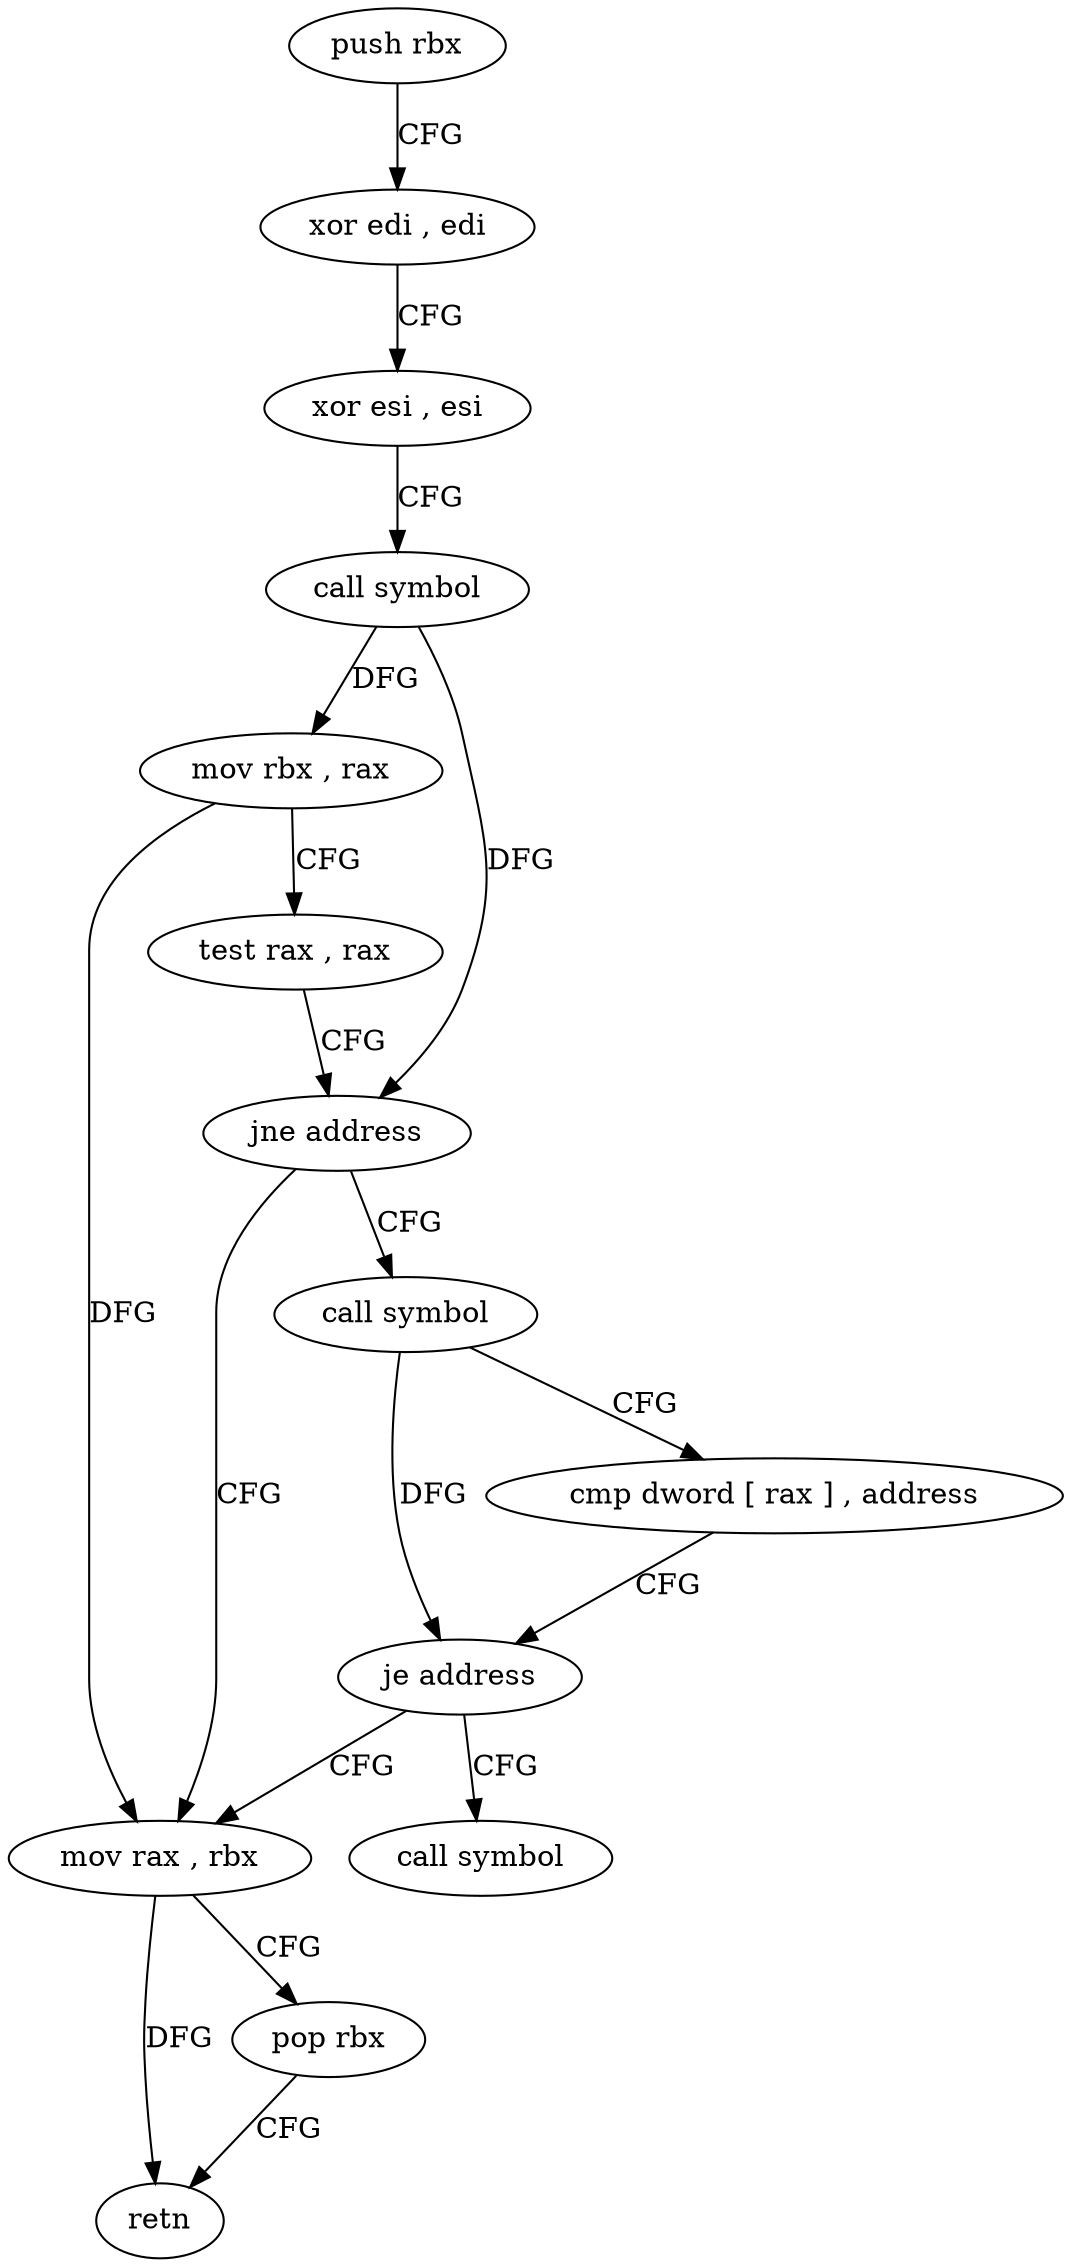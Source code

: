digraph "func" {
"4215600" [label = "push rbx" ]
"4215601" [label = "xor edi , edi" ]
"4215603" [label = "xor esi , esi" ]
"4215605" [label = "call symbol" ]
"4215610" [label = "mov rbx , rax" ]
"4215613" [label = "test rax , rax" ]
"4215616" [label = "jne address" ]
"4215628" [label = "mov rax , rbx" ]
"4215618" [label = "call symbol" ]
"4215631" [label = "pop rbx" ]
"4215632" [label = "retn" ]
"4215623" [label = "cmp dword [ rax ] , address" ]
"4215626" [label = "je address" ]
"4215633" [label = "call symbol" ]
"4215600" -> "4215601" [ label = "CFG" ]
"4215601" -> "4215603" [ label = "CFG" ]
"4215603" -> "4215605" [ label = "CFG" ]
"4215605" -> "4215610" [ label = "DFG" ]
"4215605" -> "4215616" [ label = "DFG" ]
"4215610" -> "4215613" [ label = "CFG" ]
"4215610" -> "4215628" [ label = "DFG" ]
"4215613" -> "4215616" [ label = "CFG" ]
"4215616" -> "4215628" [ label = "CFG" ]
"4215616" -> "4215618" [ label = "CFG" ]
"4215628" -> "4215631" [ label = "CFG" ]
"4215628" -> "4215632" [ label = "DFG" ]
"4215618" -> "4215623" [ label = "CFG" ]
"4215618" -> "4215626" [ label = "DFG" ]
"4215631" -> "4215632" [ label = "CFG" ]
"4215623" -> "4215626" [ label = "CFG" ]
"4215626" -> "4215633" [ label = "CFG" ]
"4215626" -> "4215628" [ label = "CFG" ]
}
